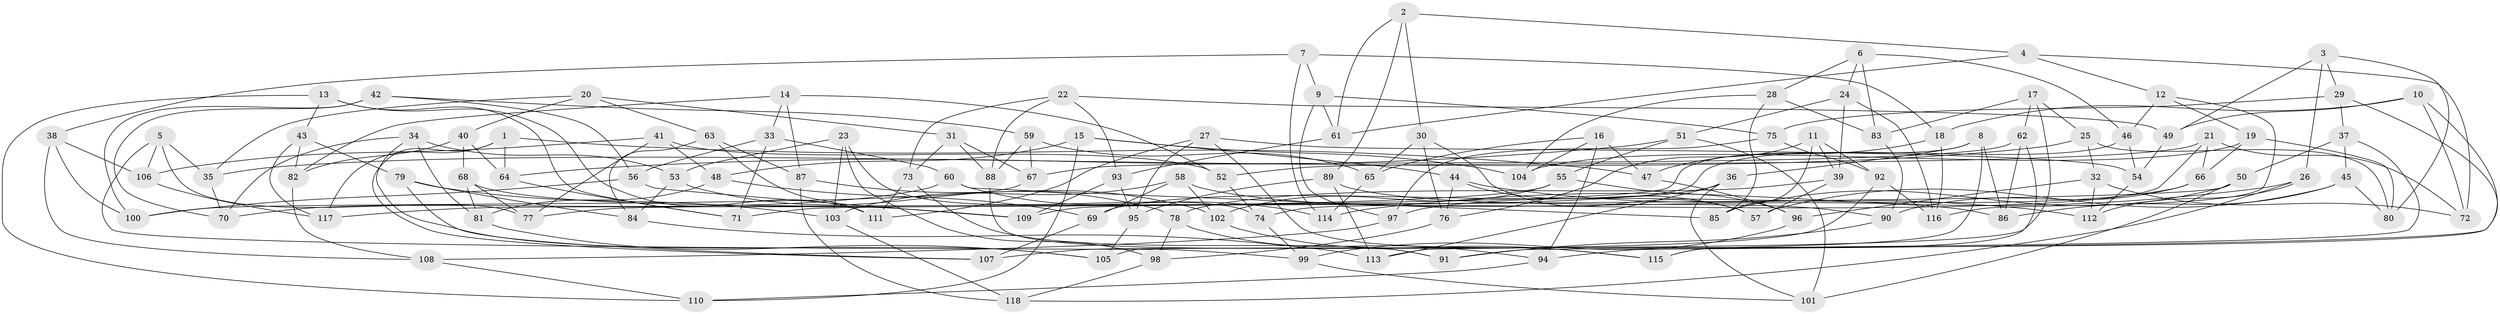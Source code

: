 // coarse degree distribution, {4: 0.41333333333333333, 6: 0.48, 5: 0.09333333333333334, 3: 0.013333333333333334}
// Generated by graph-tools (version 1.1) at 2025/52/02/27/25 19:52:28]
// undirected, 118 vertices, 236 edges
graph export_dot {
graph [start="1"]
  node [color=gray90,style=filled];
  1;
  2;
  3;
  4;
  5;
  6;
  7;
  8;
  9;
  10;
  11;
  12;
  13;
  14;
  15;
  16;
  17;
  18;
  19;
  20;
  21;
  22;
  23;
  24;
  25;
  26;
  27;
  28;
  29;
  30;
  31;
  32;
  33;
  34;
  35;
  36;
  37;
  38;
  39;
  40;
  41;
  42;
  43;
  44;
  45;
  46;
  47;
  48;
  49;
  50;
  51;
  52;
  53;
  54;
  55;
  56;
  57;
  58;
  59;
  60;
  61;
  62;
  63;
  64;
  65;
  66;
  67;
  68;
  69;
  70;
  71;
  72;
  73;
  74;
  75;
  76;
  77;
  78;
  79;
  80;
  81;
  82;
  83;
  84;
  85;
  86;
  87;
  88;
  89;
  90;
  91;
  92;
  93;
  94;
  95;
  96;
  97;
  98;
  99;
  100;
  101;
  102;
  103;
  104;
  105;
  106;
  107;
  108;
  109;
  110;
  111;
  112;
  113;
  114;
  115;
  116;
  117;
  118;
  1 -- 117;
  1 -- 47;
  1 -- 64;
  1 -- 107;
  2 -- 4;
  2 -- 61;
  2 -- 30;
  2 -- 89;
  3 -- 49;
  3 -- 29;
  3 -- 26;
  3 -- 80;
  4 -- 61;
  4 -- 12;
  4 -- 72;
  5 -- 77;
  5 -- 35;
  5 -- 99;
  5 -- 106;
  6 -- 28;
  6 -- 24;
  6 -- 46;
  6 -- 83;
  7 -- 38;
  7 -- 9;
  7 -- 114;
  7 -- 18;
  8 -- 86;
  8 -- 71;
  8 -- 115;
  8 -- 36;
  9 -- 61;
  9 -- 75;
  9 -- 97;
  10 -- 49;
  10 -- 72;
  10 -- 105;
  10 -- 18;
  11 -- 76;
  11 -- 39;
  11 -- 85;
  11 -- 92;
  12 -- 116;
  12 -- 19;
  12 -- 46;
  13 -- 71;
  13 -- 111;
  13 -- 43;
  13 -- 110;
  14 -- 52;
  14 -- 87;
  14 -- 33;
  14 -- 82;
  15 -- 110;
  15 -- 48;
  15 -- 104;
  15 -- 44;
  16 -- 47;
  16 -- 94;
  16 -- 104;
  16 -- 65;
  17 -- 83;
  17 -- 62;
  17 -- 25;
  17 -- 113;
  18 -- 47;
  18 -- 116;
  19 -- 80;
  19 -- 104;
  19 -- 66;
  20 -- 31;
  20 -- 35;
  20 -- 63;
  20 -- 40;
  21 -- 74;
  21 -- 52;
  21 -- 66;
  21 -- 72;
  22 -- 49;
  22 -- 88;
  22 -- 93;
  22 -- 73;
  23 -- 74;
  23 -- 98;
  23 -- 53;
  23 -- 103;
  24 -- 39;
  24 -- 116;
  24 -- 51;
  25 -- 80;
  25 -- 35;
  25 -- 32;
  26 -- 112;
  26 -- 118;
  26 -- 114;
  27 -- 111;
  27 -- 115;
  27 -- 95;
  27 -- 54;
  28 -- 104;
  28 -- 83;
  28 -- 85;
  29 -- 37;
  29 -- 75;
  29 -- 94;
  30 -- 65;
  30 -- 57;
  30 -- 76;
  31 -- 73;
  31 -- 67;
  31 -- 88;
  32 -- 72;
  32 -- 112;
  32 -- 96;
  33 -- 60;
  33 -- 56;
  33 -- 71;
  34 -- 70;
  34 -- 105;
  34 -- 53;
  34 -- 81;
  35 -- 70;
  36 -- 69;
  36 -- 113;
  36 -- 101;
  37 -- 45;
  37 -- 50;
  37 -- 91;
  38 -- 108;
  38 -- 106;
  38 -- 100;
  39 -- 57;
  39 -- 78;
  40 -- 68;
  40 -- 64;
  40 -- 82;
  41 -- 48;
  41 -- 106;
  41 -- 52;
  41 -- 77;
  42 -- 59;
  42 -- 70;
  42 -- 100;
  42 -- 56;
  43 -- 82;
  43 -- 79;
  43 -- 117;
  44 -- 76;
  44 -- 57;
  44 -- 112;
  45 -- 86;
  45 -- 80;
  45 -- 57;
  46 -- 109;
  46 -- 54;
  47 -- 96;
  48 -- 81;
  48 -- 69;
  49 -- 54;
  50 -- 101;
  50 -- 85;
  50 -- 77;
  51 -- 55;
  51 -- 64;
  51 -- 101;
  52 -- 74;
  53 -- 84;
  53 -- 78;
  54 -- 112;
  55 -- 117;
  55 -- 102;
  55 -- 96;
  56 -- 109;
  56 -- 100;
  58 -- 69;
  58 -- 86;
  58 -- 102;
  58 -- 103;
  59 -- 65;
  59 -- 88;
  59 -- 67;
  60 -- 70;
  60 -- 114;
  60 -- 85;
  61 -- 93;
  62 -- 67;
  62 -- 115;
  62 -- 86;
  63 -- 111;
  63 -- 84;
  63 -- 87;
  64 -- 71;
  65 -- 114;
  66 -- 97;
  66 -- 90;
  67 -- 100;
  68 -- 81;
  68 -- 77;
  68 -- 109;
  69 -- 107;
  73 -- 91;
  73 -- 111;
  74 -- 99;
  75 -- 92;
  75 -- 97;
  76 -- 98;
  78 -- 98;
  78 -- 94;
  79 -- 84;
  79 -- 107;
  79 -- 103;
  81 -- 105;
  82 -- 108;
  83 -- 90;
  84 -- 113;
  87 -- 102;
  87 -- 118;
  88 -- 91;
  89 -- 90;
  89 -- 95;
  89 -- 113;
  90 -- 91;
  92 -- 107;
  92 -- 116;
  93 -- 95;
  93 -- 109;
  94 -- 110;
  95 -- 105;
  96 -- 99;
  97 -- 108;
  98 -- 118;
  99 -- 101;
  102 -- 115;
  103 -- 118;
  106 -- 117;
  108 -- 110;
}
